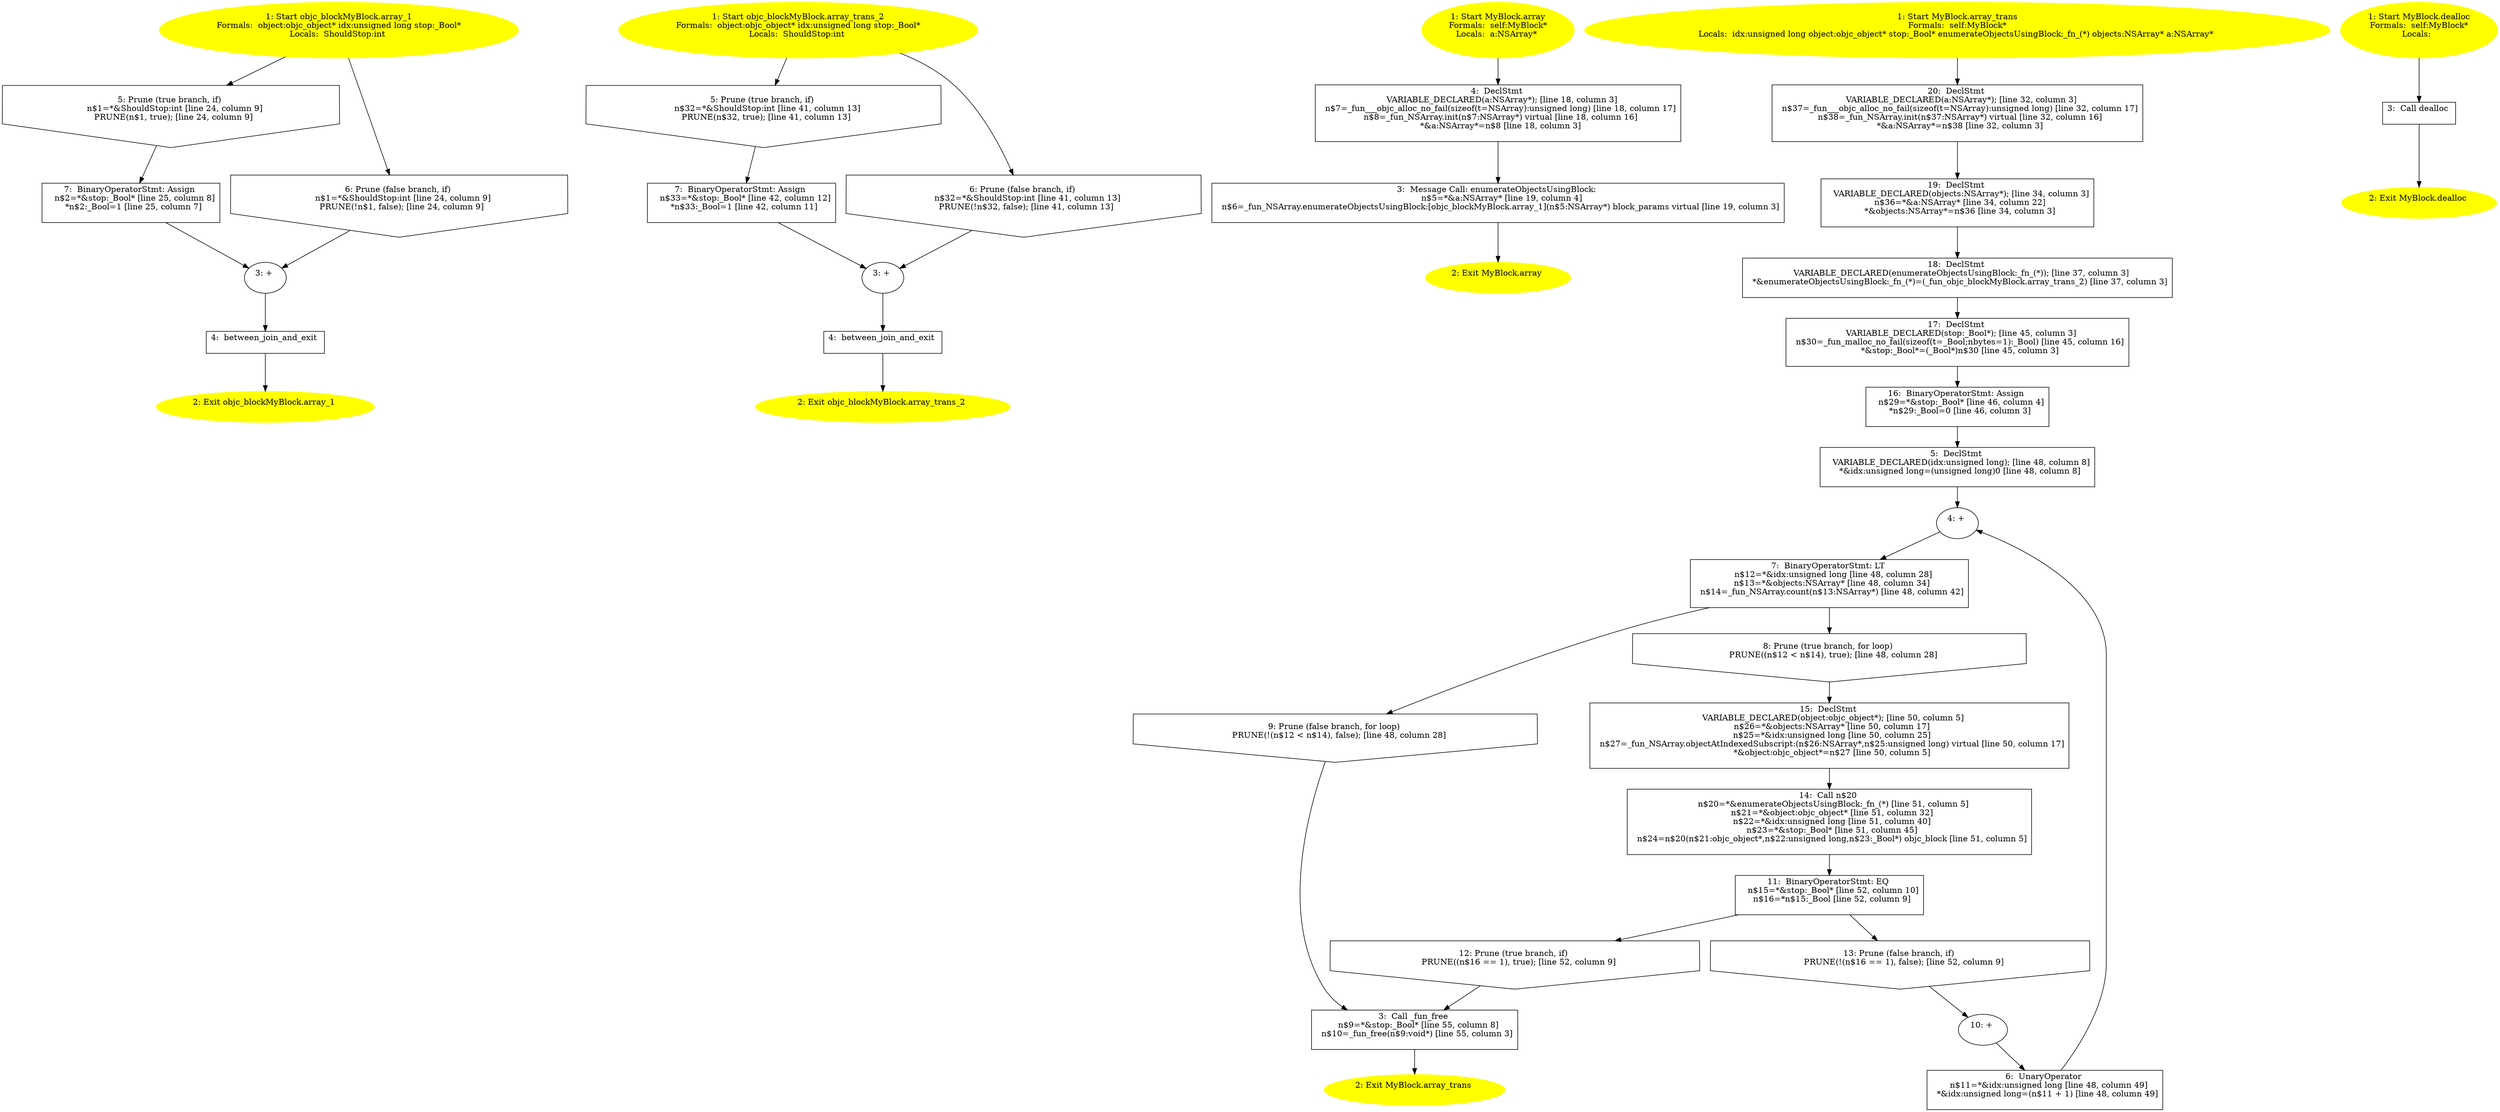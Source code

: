 /* @generated */
digraph cfg {
"objc_blockMyBlock.array_1(struct objc_object).9201a75f2c4d4a550effc590be108f97_1" [label="1: Start objc_blockMyBlock.array_1\nFormals:  object:objc_object* idx:unsigned long stop:_Bool*\nLocals:  ShouldStop:int \n  " color=yellow style=filled]
	

	 "objc_blockMyBlock.array_1(struct objc_object).9201a75f2c4d4a550effc590be108f97_1" -> "objc_blockMyBlock.array_1(struct objc_object).9201a75f2c4d4a550effc590be108f97_5" ;
	 "objc_blockMyBlock.array_1(struct objc_object).9201a75f2c4d4a550effc590be108f97_1" -> "objc_blockMyBlock.array_1(struct objc_object).9201a75f2c4d4a550effc590be108f97_6" ;
"objc_blockMyBlock.array_1(struct objc_object).9201a75f2c4d4a550effc590be108f97_2" [label="2: Exit objc_blockMyBlock.array_1 \n  " color=yellow style=filled]
	

"objc_blockMyBlock.array_1(struct objc_object).9201a75f2c4d4a550effc590be108f97_3" [label="3: + \n  " ]
	

	 "objc_blockMyBlock.array_1(struct objc_object).9201a75f2c4d4a550effc590be108f97_3" -> "objc_blockMyBlock.array_1(struct objc_object).9201a75f2c4d4a550effc590be108f97_4" ;
"objc_blockMyBlock.array_1(struct objc_object).9201a75f2c4d4a550effc590be108f97_4" [label="4:  between_join_and_exit \n  " shape="box"]
	

	 "objc_blockMyBlock.array_1(struct objc_object).9201a75f2c4d4a550effc590be108f97_4" -> "objc_blockMyBlock.array_1(struct objc_object).9201a75f2c4d4a550effc590be108f97_2" ;
"objc_blockMyBlock.array_1(struct objc_object).9201a75f2c4d4a550effc590be108f97_5" [label="5: Prune (true branch, if) \n   n$1=*&ShouldStop:int [line 24, column 9]\n  PRUNE(n$1, true); [line 24, column 9]\n " shape="invhouse"]
	

	 "objc_blockMyBlock.array_1(struct objc_object).9201a75f2c4d4a550effc590be108f97_5" -> "objc_blockMyBlock.array_1(struct objc_object).9201a75f2c4d4a550effc590be108f97_7" ;
"objc_blockMyBlock.array_1(struct objc_object).9201a75f2c4d4a550effc590be108f97_6" [label="6: Prune (false branch, if) \n   n$1=*&ShouldStop:int [line 24, column 9]\n  PRUNE(!n$1, false); [line 24, column 9]\n " shape="invhouse"]
	

	 "objc_blockMyBlock.array_1(struct objc_object).9201a75f2c4d4a550effc590be108f97_6" -> "objc_blockMyBlock.array_1(struct objc_object).9201a75f2c4d4a550effc590be108f97_3" ;
"objc_blockMyBlock.array_1(struct objc_object).9201a75f2c4d4a550effc590be108f97_7" [label="7:  BinaryOperatorStmt: Assign \n   n$2=*&stop:_Bool* [line 25, column 8]\n  *n$2:_Bool=1 [line 25, column 7]\n " shape="box"]
	

	 "objc_blockMyBlock.array_1(struct objc_object).9201a75f2c4d4a550effc590be108f97_7" -> "objc_blockMyBlock.array_1(struct objc_object).9201a75f2c4d4a550effc590be108f97_3" ;
"objc_blockMyBlock.array_trans_2(struct objc_object).55e73c34c60839a5c2b8abffd7dcfc46_1" [label="1: Start objc_blockMyBlock.array_trans_2\nFormals:  object:objc_object* idx:unsigned long stop:_Bool*\nLocals:  ShouldStop:int \n  " color=yellow style=filled]
	

	 "objc_blockMyBlock.array_trans_2(struct objc_object).55e73c34c60839a5c2b8abffd7dcfc46_1" -> "objc_blockMyBlock.array_trans_2(struct objc_object).55e73c34c60839a5c2b8abffd7dcfc46_5" ;
	 "objc_blockMyBlock.array_trans_2(struct objc_object).55e73c34c60839a5c2b8abffd7dcfc46_1" -> "objc_blockMyBlock.array_trans_2(struct objc_object).55e73c34c60839a5c2b8abffd7dcfc46_6" ;
"objc_blockMyBlock.array_trans_2(struct objc_object).55e73c34c60839a5c2b8abffd7dcfc46_2" [label="2: Exit objc_blockMyBlock.array_trans_2 \n  " color=yellow style=filled]
	

"objc_blockMyBlock.array_trans_2(struct objc_object).55e73c34c60839a5c2b8abffd7dcfc46_3" [label="3: + \n  " ]
	

	 "objc_blockMyBlock.array_trans_2(struct objc_object).55e73c34c60839a5c2b8abffd7dcfc46_3" -> "objc_blockMyBlock.array_trans_2(struct objc_object).55e73c34c60839a5c2b8abffd7dcfc46_4" ;
"objc_blockMyBlock.array_trans_2(struct objc_object).55e73c34c60839a5c2b8abffd7dcfc46_4" [label="4:  between_join_and_exit \n  " shape="box"]
	

	 "objc_blockMyBlock.array_trans_2(struct objc_object).55e73c34c60839a5c2b8abffd7dcfc46_4" -> "objc_blockMyBlock.array_trans_2(struct objc_object).55e73c34c60839a5c2b8abffd7dcfc46_2" ;
"objc_blockMyBlock.array_trans_2(struct objc_object).55e73c34c60839a5c2b8abffd7dcfc46_5" [label="5: Prune (true branch, if) \n   n$32=*&ShouldStop:int [line 41, column 13]\n  PRUNE(n$32, true); [line 41, column 13]\n " shape="invhouse"]
	

	 "objc_blockMyBlock.array_trans_2(struct objc_object).55e73c34c60839a5c2b8abffd7dcfc46_5" -> "objc_blockMyBlock.array_trans_2(struct objc_object).55e73c34c60839a5c2b8abffd7dcfc46_7" ;
"objc_blockMyBlock.array_trans_2(struct objc_object).55e73c34c60839a5c2b8abffd7dcfc46_6" [label="6: Prune (false branch, if) \n   n$32=*&ShouldStop:int [line 41, column 13]\n  PRUNE(!n$32, false); [line 41, column 13]\n " shape="invhouse"]
	

	 "objc_blockMyBlock.array_trans_2(struct objc_object).55e73c34c60839a5c2b8abffd7dcfc46_6" -> "objc_blockMyBlock.array_trans_2(struct objc_object).55e73c34c60839a5c2b8abffd7dcfc46_3" ;
"objc_blockMyBlock.array_trans_2(struct objc_object).55e73c34c60839a5c2b8abffd7dcfc46_7" [label="7:  BinaryOperatorStmt: Assign \n   n$33=*&stop:_Bool* [line 42, column 12]\n  *n$33:_Bool=1 [line 42, column 11]\n " shape="box"]
	

	 "objc_blockMyBlock.array_trans_2(struct objc_object).55e73c34c60839a5c2b8abffd7dcfc46_7" -> "objc_blockMyBlock.array_trans_2(struct objc_object).55e73c34c60839a5c2b8abffd7dcfc46_3" ;
"array#MyBlock#instance.8be6e5b5e968d186440e1931c9eb40de_1" [label="1: Start MyBlock.array\nFormals:  self:MyBlock*\nLocals:  a:NSArray* \n  " color=yellow style=filled]
	

	 "array#MyBlock#instance.8be6e5b5e968d186440e1931c9eb40de_1" -> "array#MyBlock#instance.8be6e5b5e968d186440e1931c9eb40de_4" ;
"array#MyBlock#instance.8be6e5b5e968d186440e1931c9eb40de_2" [label="2: Exit MyBlock.array \n  " color=yellow style=filled]
	

"array#MyBlock#instance.8be6e5b5e968d186440e1931c9eb40de_3" [label="3:  Message Call: enumerateObjectsUsingBlock: \n   n$5=*&a:NSArray* [line 19, column 4]\n  n$6=_fun_NSArray.enumerateObjectsUsingBlock:[objc_blockMyBlock.array_1](n$5:NSArray*) block_params virtual [line 19, column 3]\n " shape="box"]
	

	 "array#MyBlock#instance.8be6e5b5e968d186440e1931c9eb40de_3" -> "array#MyBlock#instance.8be6e5b5e968d186440e1931c9eb40de_2" ;
"array#MyBlock#instance.8be6e5b5e968d186440e1931c9eb40de_4" [label="4:  DeclStmt \n   VARIABLE_DECLARED(a:NSArray*); [line 18, column 3]\n  n$7=_fun___objc_alloc_no_fail(sizeof(t=NSArray):unsigned long) [line 18, column 17]\n  n$8=_fun_NSArray.init(n$7:NSArray*) virtual [line 18, column 16]\n  *&a:NSArray*=n$8 [line 18, column 3]\n " shape="box"]
	

	 "array#MyBlock#instance.8be6e5b5e968d186440e1931c9eb40de_4" -> "array#MyBlock#instance.8be6e5b5e968d186440e1931c9eb40de_3" ;
"array_trans#MyBlock#instance.13289a590560d0628a3ae5174e716a32_1" [label="1: Start MyBlock.array_trans\nFormals:  self:MyBlock*\nLocals:  idx:unsigned long object:objc_object* stop:_Bool* enumerateObjectsUsingBlock:_fn_(*) objects:NSArray* a:NSArray* \n  " color=yellow style=filled]
	

	 "array_trans#MyBlock#instance.13289a590560d0628a3ae5174e716a32_1" -> "array_trans#MyBlock#instance.13289a590560d0628a3ae5174e716a32_20" ;
"array_trans#MyBlock#instance.13289a590560d0628a3ae5174e716a32_2" [label="2: Exit MyBlock.array_trans \n  " color=yellow style=filled]
	

"array_trans#MyBlock#instance.13289a590560d0628a3ae5174e716a32_3" [label="3:  Call _fun_free \n   n$9=*&stop:_Bool* [line 55, column 8]\n  n$10=_fun_free(n$9:void*) [line 55, column 3]\n " shape="box"]
	

	 "array_trans#MyBlock#instance.13289a590560d0628a3ae5174e716a32_3" -> "array_trans#MyBlock#instance.13289a590560d0628a3ae5174e716a32_2" ;
"array_trans#MyBlock#instance.13289a590560d0628a3ae5174e716a32_4" [label="4: + \n  " ]
	

	 "array_trans#MyBlock#instance.13289a590560d0628a3ae5174e716a32_4" -> "array_trans#MyBlock#instance.13289a590560d0628a3ae5174e716a32_7" ;
"array_trans#MyBlock#instance.13289a590560d0628a3ae5174e716a32_5" [label="5:  DeclStmt \n   VARIABLE_DECLARED(idx:unsigned long); [line 48, column 8]\n  *&idx:unsigned long=(unsigned long)0 [line 48, column 8]\n " shape="box"]
	

	 "array_trans#MyBlock#instance.13289a590560d0628a3ae5174e716a32_5" -> "array_trans#MyBlock#instance.13289a590560d0628a3ae5174e716a32_4" ;
"array_trans#MyBlock#instance.13289a590560d0628a3ae5174e716a32_6" [label="6:  UnaryOperator \n   n$11=*&idx:unsigned long [line 48, column 49]\n  *&idx:unsigned long=(n$11 + 1) [line 48, column 49]\n " shape="box"]
	

	 "array_trans#MyBlock#instance.13289a590560d0628a3ae5174e716a32_6" -> "array_trans#MyBlock#instance.13289a590560d0628a3ae5174e716a32_4" ;
"array_trans#MyBlock#instance.13289a590560d0628a3ae5174e716a32_7" [label="7:  BinaryOperatorStmt: LT \n   n$12=*&idx:unsigned long [line 48, column 28]\n  n$13=*&objects:NSArray* [line 48, column 34]\n  n$14=_fun_NSArray.count(n$13:NSArray*) [line 48, column 42]\n " shape="box"]
	

	 "array_trans#MyBlock#instance.13289a590560d0628a3ae5174e716a32_7" -> "array_trans#MyBlock#instance.13289a590560d0628a3ae5174e716a32_8" ;
	 "array_trans#MyBlock#instance.13289a590560d0628a3ae5174e716a32_7" -> "array_trans#MyBlock#instance.13289a590560d0628a3ae5174e716a32_9" ;
"array_trans#MyBlock#instance.13289a590560d0628a3ae5174e716a32_8" [label="8: Prune (true branch, for loop) \n   PRUNE((n$12 < n$14), true); [line 48, column 28]\n " shape="invhouse"]
	

	 "array_trans#MyBlock#instance.13289a590560d0628a3ae5174e716a32_8" -> "array_trans#MyBlock#instance.13289a590560d0628a3ae5174e716a32_15" ;
"array_trans#MyBlock#instance.13289a590560d0628a3ae5174e716a32_9" [label="9: Prune (false branch, for loop) \n   PRUNE(!(n$12 < n$14), false); [line 48, column 28]\n " shape="invhouse"]
	

	 "array_trans#MyBlock#instance.13289a590560d0628a3ae5174e716a32_9" -> "array_trans#MyBlock#instance.13289a590560d0628a3ae5174e716a32_3" ;
"array_trans#MyBlock#instance.13289a590560d0628a3ae5174e716a32_10" [label="10: + \n  " ]
	

	 "array_trans#MyBlock#instance.13289a590560d0628a3ae5174e716a32_10" -> "array_trans#MyBlock#instance.13289a590560d0628a3ae5174e716a32_6" ;
"array_trans#MyBlock#instance.13289a590560d0628a3ae5174e716a32_11" [label="11:  BinaryOperatorStmt: EQ \n   n$15=*&stop:_Bool* [line 52, column 10]\n  n$16=*n$15:_Bool [line 52, column 9]\n " shape="box"]
	

	 "array_trans#MyBlock#instance.13289a590560d0628a3ae5174e716a32_11" -> "array_trans#MyBlock#instance.13289a590560d0628a3ae5174e716a32_12" ;
	 "array_trans#MyBlock#instance.13289a590560d0628a3ae5174e716a32_11" -> "array_trans#MyBlock#instance.13289a590560d0628a3ae5174e716a32_13" ;
"array_trans#MyBlock#instance.13289a590560d0628a3ae5174e716a32_12" [label="12: Prune (true branch, if) \n   PRUNE((n$16 == 1), true); [line 52, column 9]\n " shape="invhouse"]
	

	 "array_trans#MyBlock#instance.13289a590560d0628a3ae5174e716a32_12" -> "array_trans#MyBlock#instance.13289a590560d0628a3ae5174e716a32_3" ;
"array_trans#MyBlock#instance.13289a590560d0628a3ae5174e716a32_13" [label="13: Prune (false branch, if) \n   PRUNE(!(n$16 == 1), false); [line 52, column 9]\n " shape="invhouse"]
	

	 "array_trans#MyBlock#instance.13289a590560d0628a3ae5174e716a32_13" -> "array_trans#MyBlock#instance.13289a590560d0628a3ae5174e716a32_10" ;
"array_trans#MyBlock#instance.13289a590560d0628a3ae5174e716a32_14" [label="14:  Call n$20 \n   n$20=*&enumerateObjectsUsingBlock:_fn_(*) [line 51, column 5]\n  n$21=*&object:objc_object* [line 51, column 32]\n  n$22=*&idx:unsigned long [line 51, column 40]\n  n$23=*&stop:_Bool* [line 51, column 45]\n  n$24=n$20(n$21:objc_object*,n$22:unsigned long,n$23:_Bool*) objc_block [line 51, column 5]\n " shape="box"]
	

	 "array_trans#MyBlock#instance.13289a590560d0628a3ae5174e716a32_14" -> "array_trans#MyBlock#instance.13289a590560d0628a3ae5174e716a32_11" ;
"array_trans#MyBlock#instance.13289a590560d0628a3ae5174e716a32_15" [label="15:  DeclStmt \n   VARIABLE_DECLARED(object:objc_object*); [line 50, column 5]\n  n$26=*&objects:NSArray* [line 50, column 17]\n  n$25=*&idx:unsigned long [line 50, column 25]\n  n$27=_fun_NSArray.objectAtIndexedSubscript:(n$26:NSArray*,n$25:unsigned long) virtual [line 50, column 17]\n  *&object:objc_object*=n$27 [line 50, column 5]\n " shape="box"]
	

	 "array_trans#MyBlock#instance.13289a590560d0628a3ae5174e716a32_15" -> "array_trans#MyBlock#instance.13289a590560d0628a3ae5174e716a32_14" ;
"array_trans#MyBlock#instance.13289a590560d0628a3ae5174e716a32_16" [label="16:  BinaryOperatorStmt: Assign \n   n$29=*&stop:_Bool* [line 46, column 4]\n  *n$29:_Bool=0 [line 46, column 3]\n " shape="box"]
	

	 "array_trans#MyBlock#instance.13289a590560d0628a3ae5174e716a32_16" -> "array_trans#MyBlock#instance.13289a590560d0628a3ae5174e716a32_5" ;
"array_trans#MyBlock#instance.13289a590560d0628a3ae5174e716a32_17" [label="17:  DeclStmt \n   VARIABLE_DECLARED(stop:_Bool*); [line 45, column 3]\n  n$30=_fun_malloc_no_fail(sizeof(t=_Bool;nbytes=1):_Bool) [line 45, column 16]\n  *&stop:_Bool*=(_Bool*)n$30 [line 45, column 3]\n " shape="box"]
	

	 "array_trans#MyBlock#instance.13289a590560d0628a3ae5174e716a32_17" -> "array_trans#MyBlock#instance.13289a590560d0628a3ae5174e716a32_16" ;
"array_trans#MyBlock#instance.13289a590560d0628a3ae5174e716a32_18" [label="18:  DeclStmt \n   VARIABLE_DECLARED(enumerateObjectsUsingBlock:_fn_(*)); [line 37, column 3]\n  *&enumerateObjectsUsingBlock:_fn_(*)=(_fun_objc_blockMyBlock.array_trans_2) [line 37, column 3]\n " shape="box"]
	

	 "array_trans#MyBlock#instance.13289a590560d0628a3ae5174e716a32_18" -> "array_trans#MyBlock#instance.13289a590560d0628a3ae5174e716a32_17" ;
"array_trans#MyBlock#instance.13289a590560d0628a3ae5174e716a32_19" [label="19:  DeclStmt \n   VARIABLE_DECLARED(objects:NSArray*); [line 34, column 3]\n  n$36=*&a:NSArray* [line 34, column 22]\n  *&objects:NSArray*=n$36 [line 34, column 3]\n " shape="box"]
	

	 "array_trans#MyBlock#instance.13289a590560d0628a3ae5174e716a32_19" -> "array_trans#MyBlock#instance.13289a590560d0628a3ae5174e716a32_18" ;
"array_trans#MyBlock#instance.13289a590560d0628a3ae5174e716a32_20" [label="20:  DeclStmt \n   VARIABLE_DECLARED(a:NSArray*); [line 32, column 3]\n  n$37=_fun___objc_alloc_no_fail(sizeof(t=NSArray):unsigned long) [line 32, column 17]\n  n$38=_fun_NSArray.init(n$37:NSArray*) virtual [line 32, column 16]\n  *&a:NSArray*=n$38 [line 32, column 3]\n " shape="box"]
	

	 "array_trans#MyBlock#instance.13289a590560d0628a3ae5174e716a32_20" -> "array_trans#MyBlock#instance.13289a590560d0628a3ae5174e716a32_19" ;
"dealloc#MyBlock#instance.0e3e837931da12de231d46e0429d2d6c_1" [label="1: Start MyBlock.dealloc\nFormals:  self:MyBlock*\nLocals:  \n  " color=yellow style=filled]
	

	 "dealloc#MyBlock#instance.0e3e837931da12de231d46e0429d2d6c_1" -> "dealloc#MyBlock#instance.0e3e837931da12de231d46e0429d2d6c_3" ;
"dealloc#MyBlock#instance.0e3e837931da12de231d46e0429d2d6c_2" [label="2: Exit MyBlock.dealloc \n  " color=yellow style=filled]
	

"dealloc#MyBlock#instance.0e3e837931da12de231d46e0429d2d6c_3" [label="3:  Call dealloc \n  " shape="box"]
	

	 "dealloc#MyBlock#instance.0e3e837931da12de231d46e0429d2d6c_3" -> "dealloc#MyBlock#instance.0e3e837931da12de231d46e0429d2d6c_2" ;
}
